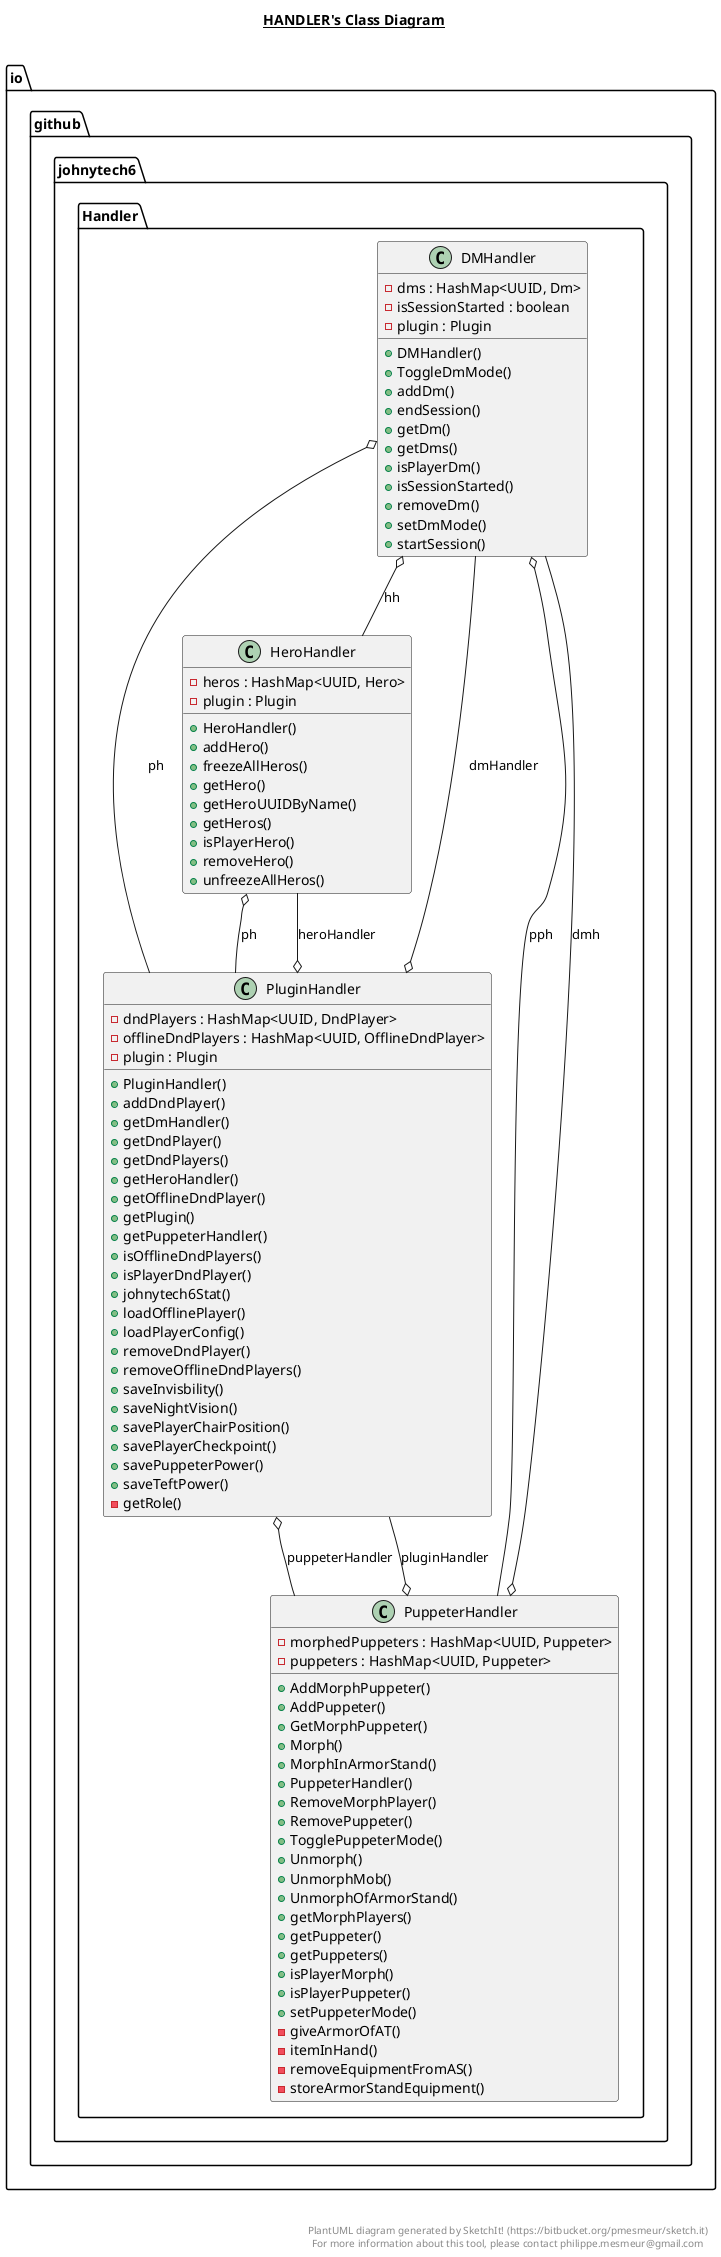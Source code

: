 @startuml

title __HANDLER's Class Diagram__\n

  namespace io.github.johnytech6 {
    namespace Handler {
      class io.github.johnytech6.Handler.DMHandler {
          - dms : HashMap<UUID, Dm>
          - isSessionStarted : boolean
          - plugin : Plugin
          + DMHandler()
          + ToggleDmMode()
          + addDm()
          + endSession()
          + getDm()
          + getDms()
          + isPlayerDm()
          + isSessionStarted()
          + removeDm()
          + setDmMode()
          + startSession()
      }
    }
  }
  

  namespace io.github.johnytech6 {
    namespace Handler {
      class io.github.johnytech6.Handler.HeroHandler {
          - heros : HashMap<UUID, Hero>
          - plugin : Plugin
          + HeroHandler()
          + addHero()
          + freezeAllHeros()
          + getHero()
          + getHeroUUIDByName()
          + getHeros()
          + isPlayerHero()
          + removeHero()
          + unfreezeAllHeros()
      }
    }
  }
  

  namespace io.github.johnytech6 {
    namespace Handler {
      class io.github.johnytech6.Handler.PluginHandler {
          - dndPlayers : HashMap<UUID, DndPlayer>
          - offlineDndPlayers : HashMap<UUID, OfflineDndPlayer>
          - plugin : Plugin
          + PluginHandler()
          + addDndPlayer()
          + getDmHandler()
          + getDndPlayer()
          + getDndPlayers()
          + getHeroHandler()
          + getOfflineDndPlayer()
          + getPlugin()
          + getPuppeterHandler()
          + isOfflineDndPlayers()
          + isPlayerDndPlayer()
          + johnytech6Stat()
          + loadOfflinePlayer()
          + loadPlayerConfig()
          + removeDndPlayer()
          + removeOfflineDndPlayers()
          + saveInvisbility()
          + saveNightVision()
          + savePlayerChairPosition()
          + savePlayerCheckpoint()
          + savePuppeterPower()
          + saveTeftPower()
          - getRole()
      }
    }
  }
  

  namespace io.github.johnytech6 {
    namespace Handler {
      class io.github.johnytech6.Handler.PuppeterHandler {
          - morphedPuppeters : HashMap<UUID, Puppeter>
          - puppeters : HashMap<UUID, Puppeter>
          + AddMorphPuppeter()
          + AddPuppeter()
          + GetMorphPuppeter()
          + Morph()
          + MorphInArmorStand()
          + PuppeterHandler()
          + RemoveMorphPlayer()
          + RemovePuppeter()
          + TogglePuppeterMode()
          + Unmorph()
          + UnmorphMob()
          + UnmorphOfArmorStand()
          + getMorphPlayers()
          + getPuppeter()
          + getPuppeters()
          + isPlayerMorph()
          + isPlayerPuppeter()
          + setPuppeterMode()
          - giveArmorOfAT()
          - itemInHand()
          - removeEquipmentFromAS()
          - storeArmorStandEquipment()
      }
    }
  }
  

  io.github.johnytech6.Handler.DMHandler o-- io.github.johnytech6.Handler.HeroHandler : hh
  io.github.johnytech6.Handler.DMHandler o-- io.github.johnytech6.Handler.PluginHandler : ph
  io.github.johnytech6.Handler.DMHandler o-- io.github.johnytech6.Handler.PuppeterHandler : pph
  io.github.johnytech6.Handler.HeroHandler o-- io.github.johnytech6.Handler.PluginHandler : ph
  io.github.johnytech6.Handler.PluginHandler o-- io.github.johnytech6.Handler.DMHandler : dmHandler
  io.github.johnytech6.Handler.PluginHandler o-- io.github.johnytech6.Handler.HeroHandler : heroHandler
  io.github.johnytech6.Handler.PluginHandler o-- io.github.johnytech6.Handler.PuppeterHandler : puppeterHandler
  io.github.johnytech6.Handler.PuppeterHandler o-- io.github.johnytech6.Handler.DMHandler : dmh
  io.github.johnytech6.Handler.PuppeterHandler o-- io.github.johnytech6.Handler.PluginHandler : pluginHandler


right footer


PlantUML diagram generated by SketchIt! (https://bitbucket.org/pmesmeur/sketch.it)
For more information about this tool, please contact philippe.mesmeur@gmail.com
endfooter

@enduml
